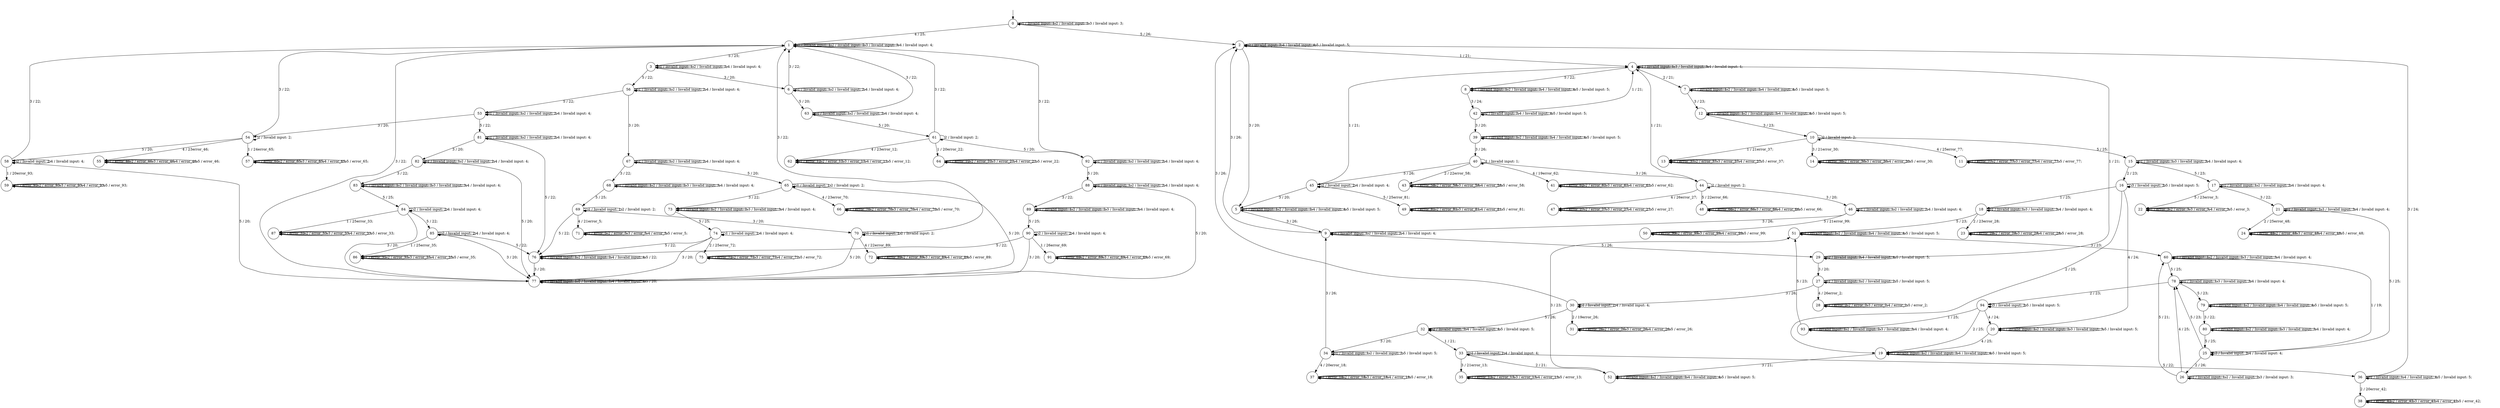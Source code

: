digraph g {
__start0 [label="" shape="none"];

	s0 [shape="circle" label="0"];
	s1 [shape="circle" label="1"];
	s2 [shape="circle" label="2"];
	s3 [shape="circle" label="3"];
	s4 [shape="circle" label="4"];
	s5 [shape="circle" label="5"];
	s6 [shape="circle" label="6"];
	s7 [shape="circle" label="7"];
	s8 [shape="circle" label="8"];
	s9 [shape="circle" label="9"];
	s10 [shape="circle" label="10"];
	s11 [shape="circle" label="11"];
	s12 [shape="circle" label="12"];
	s13 [shape="circle" label="13"];
	s14 [shape="circle" label="14"];
	s15 [shape="circle" label="15"];
	s16 [shape="circle" label="16"];
	s17 [shape="circle" label="17"];
	s18 [shape="circle" label="18"];
	s19 [shape="circle" label="19"];
	s20 [shape="circle" label="20"];
	s21 [shape="circle" label="21"];
	s22 [shape="circle" label="22"];
	s23 [shape="circle" label="23"];
	s24 [shape="circle" label="24"];
	s25 [shape="circle" label="25"];
	s26 [shape="circle" label="26"];
	s27 [shape="circle" label="27"];
	s28 [shape="circle" label="28"];
	s29 [shape="circle" label="29"];
	s30 [shape="circle" label="30"];
	s31 [shape="circle" label="31"];
	s32 [shape="circle" label="32"];
	s33 [shape="circle" label="33"];
	s34 [shape="circle" label="34"];
	s35 [shape="circle" label="35"];
	s36 [shape="circle" label="36"];
	s37 [shape="circle" label="37"];
	s38 [shape="circle" label="38"];
	s39 [shape="circle" label="39"];
	s40 [shape="circle" label="40"];
	s41 [shape="circle" label="41"];
	s42 [shape="circle" label="42"];
	s43 [shape="circle" label="43"];
	s44 [shape="circle" label="44"];
	s45 [shape="circle" label="45"];
	s46 [shape="circle" label="46"];
	s47 [shape="circle" label="47"];
	s48 [shape="circle" label="48"];
	s49 [shape="circle" label="49"];
	s50 [shape="circle" label="50"];
	s51 [shape="circle" label="51"];
	s52 [shape="circle" label="52"];
	s53 [shape="circle" label="53"];
	s54 [shape="circle" label="54"];
	s55 [shape="circle" label="55"];
	s56 [shape="circle" label="56"];
	s57 [shape="circle" label="57"];
	s58 [shape="circle" label="58"];
	s59 [shape="circle" label="59"];
	s60 [shape="circle" label="60"];
	s61 [shape="circle" label="61"];
	s62 [shape="circle" label="62"];
	s63 [shape="circle" label="63"];
	s64 [shape="circle" label="64"];
	s65 [shape="circle" label="65"];
	s66 [shape="circle" label="66"];
	s67 [shape="circle" label="67"];
	s68 [shape="circle" label="68"];
	s69 [shape="circle" label="69"];
	s70 [shape="circle" label="70"];
	s71 [shape="circle" label="71"];
	s72 [shape="circle" label="72"];
	s73 [shape="circle" label="73"];
	s74 [shape="circle" label="74"];
	s75 [shape="circle" label="75"];
	s76 [shape="circle" label="76"];
	s77 [shape="circle" label="77"];
	s78 [shape="circle" label="78"];
	s79 [shape="circle" label="79"];
	s80 [shape="circle" label="80"];
	s81 [shape="circle" label="81"];
	s82 [shape="circle" label="82"];
	s83 [shape="circle" label="83"];
	s84 [shape="circle" label="84"];
	s85 [shape="circle" label="85"];
	s86 [shape="circle" label="86"];
	s87 [shape="circle" label="87"];
	s88 [shape="circle" label="88"];
	s89 [shape="circle" label="89"];
	s90 [shape="circle" label="90"];
	s91 [shape="circle" label="91"];
	s92 [shape="circle" label="92"];
	s93 [shape="circle" label="93"];
	s94 [shape="circle" label="94"];
	s0 -> s0 [label="1 / Invalid input: 1;"];
	s0 -> s0 [label="2 / Invalid input: 2;"];
	s0 -> s0 [label="3 / Invalid input: 3;"];
	s0 -> s1 [label="4 / 25;"];
	s0 -> s2 [label="5 / 26;"];
	s1 -> s1 [label="1 / Invalid input: 1;"];
	s1 -> s1 [label="2 / Invalid input: 2;"];
	s1 -> s1 [label="3 / Invalid input: 3;"];
	s1 -> s1 [label="4 / Invalid input: 4;"];
	s1 -> s3 [label="5 / 25;"];
	s2 -> s4 [label="1 / 21;"];
	s2 -> s2 [label="2 / Invalid input: 2;"];
	s2 -> s5 [label="3 / 20;"];
	s2 -> s2 [label="4 / Invalid input: 4;"];
	s2 -> s2 [label="5 / Invalid input: 5;"];
	s3 -> s3 [label="1 / Invalid input: 1;"];
	s3 -> s3 [label="2 / Invalid input: 2;"];
	s3 -> s6 [label="3 / 20;"];
	s3 -> s3 [label="4 / Invalid input: 4;"];
	s3 -> s56 [label="5 / 22;"];
	s4 -> s4 [label="1 / Invalid input: 1;"];
	s4 -> s7 [label="2 / 21;"];
	s4 -> s4 [label="3 / Invalid input: 3;"];
	s4 -> s4 [label="4 / Invalid input: 4;"];
	s4 -> s8 [label="5 / 22;"];
	s5 -> s5 [label="1 / Invalid input: 1;"];
	s5 -> s5 [label="2 / Invalid input: 2;"];
	s5 -> s9 [label="3 / 26;"];
	s5 -> s5 [label="4 / Invalid input: 4;"];
	s5 -> s5 [label="5 / Invalid input: 5;"];
	s6 -> s6 [label="1 / Invalid input: 1;"];
	s6 -> s6 [label="2 / Invalid input: 2;"];
	s6 -> s1 [label="3 / 22;"];
	s6 -> s6 [label="4 / Invalid input: 4;"];
	s6 -> s63 [label="5 / 20;"];
	s7 -> s7 [label="1 / Invalid input: 1;"];
	s7 -> s7 [label="2 / Invalid input: 2;"];
	s7 -> s12 [label="3 / 23;"];
	s7 -> s7 [label="4 / Invalid input: 4;"];
	s7 -> s7 [label="5 / Invalid input: 5;"];
	s8 -> s8 [label="1 / Invalid input: 1;"];
	s8 -> s8 [label="2 / Invalid input: 2;"];
	s8 -> s42 [label="3 / 24;"];
	s8 -> s8 [label="4 / Invalid input: 4;"];
	s8 -> s8 [label="5 / Invalid input: 5;"];
	s9 -> s9 [label="1 / Invalid input: 1;"];
	s9 -> s9 [label="2 / Invalid input: 2;"];
	s9 -> s2 [label="3 / 26;"];
	s9 -> s9 [label="4 / Invalid input: 4;"];
	s9 -> s29 [label="5 / 26;"];
	s10 -> s13 [label="1 / 21error_37;"];
	s10 -> s10 [label="2 / Invalid input: 2;"];
	s10 -> s14 [label="3 / 21error_30;"];
	s10 -> s11 [label="4 / 25error_77;"];
	s10 -> s15 [label="5 / 25;"];
	s11 -> s11 [label="1 / error_77;"];
	s11 -> s11 [label="2 / error_77;"];
	s11 -> s11 [label="3 / error_77;"];
	s11 -> s11 [label="4 / error_77;"];
	s11 -> s11 [label="5 / error_77;"];
	s12 -> s12 [label="1 / Invalid input: 1;"];
	s12 -> s12 [label="2 / Invalid input: 2;"];
	s12 -> s10 [label="3 / 23;"];
	s12 -> s12 [label="4 / Invalid input: 4;"];
	s12 -> s12 [label="5 / Invalid input: 5;"];
	s13 -> s13 [label="1 / error_37;"];
	s13 -> s13 [label="2 / error_37;"];
	s13 -> s13 [label="3 / error_37;"];
	s13 -> s13 [label="4 / error_37;"];
	s13 -> s13 [label="5 / error_37;"];
	s14 -> s14 [label="1 / error_30;"];
	s14 -> s14 [label="2 / error_30;"];
	s14 -> s14 [label="3 / error_30;"];
	s14 -> s14 [label="4 / error_30;"];
	s14 -> s14 [label="5 / error_30;"];
	s15 -> s15 [label="1 / Invalid input: 1;"];
	s15 -> s16 [label="2 / 23;"];
	s15 -> s15 [label="3 / Invalid input: 3;"];
	s15 -> s15 [label="4 / Invalid input: 4;"];
	s15 -> s17 [label="5 / 23;"];
	s16 -> s18 [label="1 / 25;"];
	s16 -> s19 [label="2 / 25;"];
	s16 -> s16 [label="3 / Invalid input: 3;"];
	s16 -> s20 [label="4 / 24;"];
	s16 -> s16 [label="5 / Invalid input: 5;"];
	s17 -> s17 [label="1 / Invalid input: 1;"];
	s17 -> s17 [label="2 / Invalid input: 2;"];
	s17 -> s21 [label="3 / 22;"];
	s17 -> s17 [label="4 / Invalid input: 4;"];
	s17 -> s22 [label="5 / 23error_3;"];
	s18 -> s18 [label="1 / Invalid input: 1;"];
	s18 -> s23 [label="2 / 23error_28;"];
	s18 -> s18 [label="3 / Invalid input: 3;"];
	s18 -> s18 [label="4 / Invalid input: 4;"];
	s18 -> s51 [label="5 / 23;"];
	s19 -> s19 [label="1 / Invalid input: 1;"];
	s19 -> s19 [label="2 / Invalid input: 2;"];
	s19 -> s52 [label="3 / 21;"];
	s19 -> s19 [label="4 / Invalid input: 4;"];
	s19 -> s19 [label="5 / Invalid input: 5;"];
	s20 -> s20 [label="1 / Invalid input: 1;"];
	s20 -> s20 [label="2 / Invalid input: 2;"];
	s20 -> s20 [label="3 / Invalid input: 3;"];
	s20 -> s19 [label="4 / 25;"];
	s20 -> s20 [label="5 / Invalid input: 5;"];
	s21 -> s21 [label="1 / Invalid input: 1;"];
	s21 -> s24 [label="2 / 25error_48;"];
	s21 -> s21 [label="3 / Invalid input: 3;"];
	s21 -> s21 [label="4 / Invalid input: 4;"];
	s21 -> s25 [label="5 / 25;"];
	s22 -> s22 [label="1 / error_3;"];
	s22 -> s22 [label="2 / error_3;"];
	s22 -> s22 [label="3 / error_3;"];
	s22 -> s22 [label="4 / error_3;"];
	s22 -> s22 [label="5 / error_3;"];
	s23 -> s23 [label="1 / error_28;"];
	s23 -> s23 [label="2 / error_28;"];
	s23 -> s23 [label="3 / error_28;"];
	s23 -> s23 [label="4 / error_28;"];
	s23 -> s23 [label="5 / error_28;"];
	s24 -> s24 [label="1 / error_48;"];
	s24 -> s24 [label="2 / error_48;"];
	s24 -> s24 [label="3 / error_48;"];
	s24 -> s24 [label="4 / error_48;"];
	s24 -> s24 [label="5 / error_48;"];
	s25 -> s60 [label="1 / 19;"];
	s25 -> s26 [label="2 / 26;"];
	s25 -> s25 [label="3 / Invalid input: 3;"];
	s25 -> s25 [label="4 / Invalid input: 4;"];
	s25 -> s78 [label="5 / 23;"];
	s26 -> s26 [label="1 / Invalid input: 1;"];
	s26 -> s26 [label="2 / Invalid input: 2;"];
	s26 -> s26 [label="3 / Invalid input: 3;"];
	s26 -> s78 [label="4 / 25;"];
	s26 -> s60 [label="5 / 21;"];
	s27 -> s27 [label="1 / Invalid input: 1;"];
	s27 -> s27 [label="2 / Invalid input: 2;"];
	s27 -> s30 [label="3 / 26;"];
	s27 -> s28 [label="4 / 26error_2;"];
	s27 -> s27 [label="5 / Invalid input: 5;"];
	s28 -> s28 [label="1 / error_2;"];
	s28 -> s28 [label="2 / error_2;"];
	s28 -> s28 [label="3 / error_2;"];
	s28 -> s28 [label="4 / error_2;"];
	s28 -> s28 [label="5 / error_2;"];
	s29 -> s4 [label="1 / 21;"];
	s29 -> s29 [label="2 / Invalid input: 2;"];
	s29 -> s27 [label="3 / 20;"];
	s29 -> s29 [label="4 / Invalid input: 4;"];
	s29 -> s29 [label="5 / Invalid input: 5;"];
	s30 -> s30 [label="1 / Invalid input: 1;"];
	s30 -> s31 [label="2 / 19error_26;"];
	s30 -> s2 [label="3 / 26;"];
	s30 -> s30 [label="4 / Invalid input: 4;"];
	s30 -> s32 [label="5 / 26;"];
	s31 -> s31 [label="1 / error_26;"];
	s31 -> s31 [label="2 / error_26;"];
	s31 -> s31 [label="3 / error_26;"];
	s31 -> s31 [label="4 / error_26;"];
	s31 -> s31 [label="5 / error_26;"];
	s32 -> s33 [label="1 / 21;"];
	s32 -> s32 [label="2 / Invalid input: 2;"];
	s32 -> s34 [label="3 / 20;"];
	s32 -> s32 [label="4 / Invalid input: 4;"];
	s32 -> s32 [label="5 / Invalid input: 5;"];
	s33 -> s33 [label="1 / Invalid input: 1;"];
	s33 -> s52 [label="2 / 21;"];
	s33 -> s35 [label="3 / 21error_13;"];
	s33 -> s33 [label="4 / Invalid input: 4;"];
	s33 -> s36 [label="5 / 22;"];
	s34 -> s34 [label="1 / Invalid input: 1;"];
	s34 -> s34 [label="2 / Invalid input: 2;"];
	s34 -> s9 [label="3 / 26;"];
	s34 -> s37 [label="4 / 20error_18;"];
	s34 -> s34 [label="5 / Invalid input: 5;"];
	s35 -> s35 [label="1 / error_13;"];
	s35 -> s35 [label="2 / error_13;"];
	s35 -> s35 [label="3 / error_13;"];
	s35 -> s35 [label="4 / error_13;"];
	s35 -> s35 [label="5 / error_13;"];
	s36 -> s36 [label="1 / Invalid input: 1;"];
	s36 -> s38 [label="2 / 20error_42;"];
	s36 -> s2 [label="3 / 24;"];
	s36 -> s36 [label="4 / Invalid input: 4;"];
	s36 -> s36 [label="5 / Invalid input: 5;"];
	s37 -> s37 [label="1 / error_18;"];
	s37 -> s37 [label="2 / error_18;"];
	s37 -> s37 [label="3 / error_18;"];
	s37 -> s37 [label="4 / error_18;"];
	s37 -> s37 [label="5 / error_18;"];
	s38 -> s38 [label="1 / error_42;"];
	s38 -> s38 [label="2 / error_42;"];
	s38 -> s38 [label="3 / error_42;"];
	s38 -> s38 [label="4 / error_42;"];
	s38 -> s38 [label="5 / error_42;"];
	s39 -> s39 [label="1 / Invalid input: 1;"];
	s39 -> s39 [label="2 / Invalid input: 2;"];
	s39 -> s40 [label="3 / 26;"];
	s39 -> s39 [label="4 / Invalid input: 4;"];
	s39 -> s39 [label="5 / Invalid input: 5;"];
	s40 -> s40 [label="1 / Invalid input: 1;"];
	s40 -> s43 [label="2 / 22error_58;"];
	s40 -> s44 [label="3 / 26;"];
	s40 -> s41 [label="4 / 19error_62;"];
	s40 -> s45 [label="5 / 26;"];
	s41 -> s41 [label="1 / error_62;"];
	s41 -> s41 [label="2 / error_62;"];
	s41 -> s41 [label="3 / error_62;"];
	s41 -> s41 [label="4 / error_62;"];
	s41 -> s41 [label="5 / error_62;"];
	s42 -> s4 [label="1 / 21;"];
	s42 -> s42 [label="2 / Invalid input: 2;"];
	s42 -> s39 [label="3 / 20;"];
	s42 -> s42 [label="4 / Invalid input: 4;"];
	s42 -> s42 [label="5 / Invalid input: 5;"];
	s43 -> s43 [label="1 / error_58;"];
	s43 -> s43 [label="2 / error_58;"];
	s43 -> s43 [label="3 / error_58;"];
	s43 -> s43 [label="4 / error_58;"];
	s43 -> s43 [label="5 / error_58;"];
	s44 -> s4 [label="1 / 21;"];
	s44 -> s44 [label="2 / Invalid input: 2;"];
	s44 -> s46 [label="3 / 20;"];
	s44 -> s47 [label="4 / 26error_27;"];
	s44 -> s48 [label="5 / 22error_66;"];
	s45 -> s4 [label="1 / 21;"];
	s45 -> s45 [label="2 / Invalid input: 2;"];
	s45 -> s5 [label="3 / 20;"];
	s45 -> s45 [label="4 / Invalid input: 4;"];
	s45 -> s49 [label="5 / 25error_81;"];
	s46 -> s46 [label="1 / Invalid input: 1;"];
	s46 -> s46 [label="2 / Invalid input: 2;"];
	s46 -> s9 [label="3 / 26;"];
	s46 -> s46 [label="4 / Invalid input: 4;"];
	s46 -> s50 [label="5 / 21error_99;"];
	s47 -> s47 [label="1 / error_27;"];
	s47 -> s47 [label="2 / error_27;"];
	s47 -> s47 [label="3 / error_27;"];
	s47 -> s47 [label="4 / error_27;"];
	s47 -> s47 [label="5 / error_27;"];
	s48 -> s48 [label="1 / error_66;"];
	s48 -> s48 [label="2 / error_66;"];
	s48 -> s48 [label="3 / error_66;"];
	s48 -> s48 [label="4 / error_66;"];
	s48 -> s48 [label="5 / error_66;"];
	s49 -> s49 [label="1 / error_81;"];
	s49 -> s49 [label="2 / error_81;"];
	s49 -> s49 [label="3 / error_81;"];
	s49 -> s49 [label="4 / error_81;"];
	s49 -> s49 [label="5 / error_81;"];
	s50 -> s50 [label="1 / error_99;"];
	s50 -> s50 [label="2 / error_99;"];
	s50 -> s50 [label="3 / error_99;"];
	s50 -> s50 [label="4 / error_99;"];
	s50 -> s50 [label="5 / error_99;"];
	s51 -> s51 [label="1 / Invalid input: 1;"];
	s51 -> s51 [label="2 / Invalid input: 2;"];
	s51 -> s60 [label="3 / 23;"];
	s51 -> s51 [label="4 / Invalid input: 4;"];
	s51 -> s51 [label="5 / Invalid input: 5;"];
	s52 -> s52 [label="1 / Invalid input: 1;"];
	s52 -> s52 [label="2 / Invalid input: 2;"];
	s52 -> s51 [label="3 / 23;"];
	s52 -> s52 [label="4 / Invalid input: 4;"];
	s52 -> s52 [label="5 / Invalid input: 5;"];
	s53 -> s53 [label="1 / Invalid input: 1;"];
	s53 -> s53 [label="2 / Invalid input: 2;"];
	s53 -> s54 [label="3 / 20;"];
	s53 -> s53 [label="4 / Invalid input: 4;"];
	s53 -> s81 [label="5 / 22;"];
	s54 -> s57 [label="1 / 24error_65;"];
	s54 -> s54 [label="2 / Invalid input: 2;"];
	s54 -> s1 [label="3 / 22;"];
	s54 -> s55 [label="4 / 23error_46;"];
	s54 -> s58 [label="5 / 20;"];
	s55 -> s55 [label="1 / error_46;"];
	s55 -> s55 [label="2 / error_46;"];
	s55 -> s55 [label="3 / error_46;"];
	s55 -> s55 [label="4 / error_46;"];
	s55 -> s55 [label="5 / error_46;"];
	s56 -> s56 [label="1 / Invalid input: 1;"];
	s56 -> s56 [label="2 / Invalid input: 2;"];
	s56 -> s67 [label="3 / 20;"];
	s56 -> s56 [label="4 / Invalid input: 4;"];
	s56 -> s53 [label="5 / 22;"];
	s57 -> s57 [label="1 / error_65;"];
	s57 -> s57 [label="2 / error_65;"];
	s57 -> s57 [label="3 / error_65;"];
	s57 -> s57 [label="4 / error_65;"];
	s57 -> s57 [label="5 / error_65;"];
	s58 -> s59 [label="1 / 20error_93;"];
	s58 -> s58 [label="2 / Invalid input: 2;"];
	s58 -> s1 [label="3 / 22;"];
	s58 -> s58 [label="4 / Invalid input: 4;"];
	s58 -> s77 [label="5 / 20;"];
	s59 -> s59 [label="1 / error_93;"];
	s59 -> s59 [label="2 / error_93;"];
	s59 -> s59 [label="3 / error_93;"];
	s59 -> s59 [label="4 / error_93;"];
	s59 -> s59 [label="5 / error_93;"];
	s60 -> s60 [label="1 / Invalid input: 1;"];
	s60 -> s60 [label="2 / Invalid input: 2;"];
	s60 -> s60 [label="3 / Invalid input: 3;"];
	s60 -> s60 [label="4 / Invalid input: 4;"];
	s60 -> s78 [label="5 / 25;"];
	s61 -> s64 [label="1 / 20error_22;"];
	s61 -> s61 [label="2 / Invalid input: 2;"];
	s61 -> s1 [label="3 / 22;"];
	s61 -> s62 [label="4 / 23error_12;"];
	s61 -> s92 [label="5 / 20;"];
	s62 -> s62 [label="1 / error_12;"];
	s62 -> s62 [label="2 / error_12;"];
	s62 -> s62 [label="3 / error_12;"];
	s62 -> s62 [label="4 / error_12;"];
	s62 -> s62 [label="5 / error_12;"];
	s63 -> s63 [label="1 / Invalid input: 1;"];
	s63 -> s63 [label="2 / Invalid input: 2;"];
	s63 -> s1 [label="3 / 22;"];
	s63 -> s63 [label="4 / Invalid input: 4;"];
	s63 -> s61 [label="5 / 20;"];
	s64 -> s64 [label="1 / error_22;"];
	s64 -> s64 [label="2 / error_22;"];
	s64 -> s64 [label="3 / error_22;"];
	s64 -> s64 [label="4 / error_22;"];
	s64 -> s64 [label="5 / error_22;"];
	s65 -> s65 [label="1 / Invalid input: 1;"];
	s65 -> s65 [label="2 / Invalid input: 2;"];
	s65 -> s73 [label="3 / 22;"];
	s65 -> s66 [label="4 / 23error_70;"];
	s65 -> s77 [label="5 / 20;"];
	s66 -> s66 [label="1 / error_70;"];
	s66 -> s66 [label="2 / error_70;"];
	s66 -> s66 [label="3 / error_70;"];
	s66 -> s66 [label="4 / error_70;"];
	s66 -> s66 [label="5 / error_70;"];
	s67 -> s67 [label="1 / Invalid input: 1;"];
	s67 -> s67 [label="2 / Invalid input: 2;"];
	s67 -> s68 [label="3 / 22;"];
	s67 -> s67 [label="4 / Invalid input: 4;"];
	s67 -> s65 [label="5 / 20;"];
	s68 -> s68 [label="1 / Invalid input: 1;"];
	s68 -> s68 [label="2 / Invalid input: 2;"];
	s68 -> s68 [label="3 / Invalid input: 3;"];
	s68 -> s68 [label="4 / Invalid input: 4;"];
	s68 -> s69 [label="5 / 25;"];
	s69 -> s69 [label="1 / Invalid input: 1;"];
	s69 -> s69 [label="2 / Invalid input: 2;"];
	s69 -> s70 [label="3 / 20;"];
	s69 -> s71 [label="4 / 21error_5;"];
	s69 -> s76 [label="5 / 22;"];
	s70 -> s70 [label="1 / Invalid input: 1;"];
	s70 -> s70 [label="2 / Invalid input: 2;"];
	s70 -> s1 [label="3 / 22;"];
	s70 -> s72 [label="4 / 22error_89;"];
	s70 -> s77 [label="5 / 20;"];
	s71 -> s71 [label="1 / error_5;"];
	s71 -> s71 [label="2 / error_5;"];
	s71 -> s71 [label="3 / error_5;"];
	s71 -> s71 [label="4 / error_5;"];
	s71 -> s71 [label="5 / error_5;"];
	s72 -> s72 [label="1 / error_89;"];
	s72 -> s72 [label="2 / error_89;"];
	s72 -> s72 [label="3 / error_89;"];
	s72 -> s72 [label="4 / error_89;"];
	s72 -> s72 [label="5 / error_89;"];
	s73 -> s73 [label="1 / Invalid input: 1;"];
	s73 -> s73 [label="2 / Invalid input: 2;"];
	s73 -> s73 [label="3 / Invalid input: 3;"];
	s73 -> s73 [label="4 / Invalid input: 4;"];
	s73 -> s74 [label="5 / 25;"];
	s74 -> s74 [label="1 / Invalid input: 1;"];
	s74 -> s75 [label="2 / 25error_72;"];
	s74 -> s77 [label="3 / 20;"];
	s74 -> s74 [label="4 / Invalid input: 4;"];
	s74 -> s76 [label="5 / 22;"];
	s75 -> s75 [label="1 / error_72;"];
	s75 -> s75 [label="2 / error_72;"];
	s75 -> s75 [label="3 / error_72;"];
	s75 -> s75 [label="4 / error_72;"];
	s75 -> s75 [label="5 / error_72;"];
	s76 -> s76 [label="1 / Invalid input: 1;"];
	s76 -> s76 [label="2 / Invalid input: 2;"];
	s76 -> s77 [label="3 / 20;"];
	s76 -> s76 [label="4 / Invalid input: 4;"];
	s76 -> s76 [label="5 / 22;"];
	s77 -> s77 [label="1 / Invalid input: 1;"];
	s77 -> s77 [label="2 / Invalid input: 2;"];
	s77 -> s1 [label="3 / 22;"];
	s77 -> s77 [label="4 / Invalid input: 4;"];
	s77 -> s77 [label="5 / 20;"];
	s78 -> s78 [label="1 / Invalid input: 1;"];
	s78 -> s94 [label="2 / 23;"];
	s78 -> s78 [label="3 / Invalid input: 3;"];
	s78 -> s78 [label="4 / Invalid input: 4;"];
	s78 -> s79 [label="5 / 23;"];
	s79 -> s79 [label="1 / Invalid input: 1;"];
	s79 -> s79 [label="2 / Invalid input: 2;"];
	s79 -> s80 [label="3 / 22;"];
	s79 -> s79 [label="4 / Invalid input: 4;"];
	s79 -> s79 [label="5 / Invalid input: 5;"];
	s80 -> s80 [label="1 / Invalid input: 1;"];
	s80 -> s80 [label="2 / Invalid input: 2;"];
	s80 -> s80 [label="3 / Invalid input: 3;"];
	s80 -> s80 [label="4 / Invalid input: 4;"];
	s80 -> s25 [label="5 / 25;"];
	s81 -> s81 [label="1 / Invalid input: 1;"];
	s81 -> s81 [label="2 / Invalid input: 2;"];
	s81 -> s82 [label="3 / 20;"];
	s81 -> s81 [label="4 / Invalid input: 4;"];
	s81 -> s76 [label="5 / 22;"];
	s82 -> s82 [label="1 / Invalid input: 1;"];
	s82 -> s82 [label="2 / Invalid input: 2;"];
	s82 -> s83 [label="3 / 22;"];
	s82 -> s82 [label="4 / Invalid input: 4;"];
	s82 -> s77 [label="5 / 20;"];
	s83 -> s83 [label="1 / Invalid input: 1;"];
	s83 -> s83 [label="2 / Invalid input: 2;"];
	s83 -> s83 [label="3 / Invalid input: 3;"];
	s83 -> s83 [label="4 / Invalid input: 4;"];
	s83 -> s84 [label="5 / 25;"];
	s84 -> s87 [label="1 / 25error_33;"];
	s84 -> s84 [label="2 / Invalid input: 2;"];
	s84 -> s77 [label="3 / 20;"];
	s84 -> s84 [label="4 / Invalid input: 4;"];
	s84 -> s85 [label="5 / 22;"];
	s85 -> s86 [label="1 / 25error_35;"];
	s85 -> s85 [label="2 / Invalid input: 2;"];
	s85 -> s77 [label="3 / 20;"];
	s85 -> s85 [label="4 / Invalid input: 4;"];
	s85 -> s76 [label="5 / 22;"];
	s86 -> s86 [label="1 / error_35;"];
	s86 -> s86 [label="2 / error_35;"];
	s86 -> s86 [label="3 / error_35;"];
	s86 -> s86 [label="4 / error_35;"];
	s86 -> s86 [label="5 / error_35;"];
	s87 -> s87 [label="1 / error_33;"];
	s87 -> s87 [label="2 / error_33;"];
	s87 -> s87 [label="3 / error_33;"];
	s87 -> s87 [label="4 / error_33;"];
	s87 -> s87 [label="5 / error_33;"];
	s88 -> s88 [label="1 / Invalid input: 1;"];
	s88 -> s88 [label="2 / Invalid input: 2;"];
	s88 -> s89 [label="3 / 22;"];
	s88 -> s88 [label="4 / Invalid input: 4;"];
	s88 -> s77 [label="5 / 20;"];
	s89 -> s89 [label="1 / Invalid input: 1;"];
	s89 -> s89 [label="2 / Invalid input: 2;"];
	s89 -> s89 [label="3 / Invalid input: 3;"];
	s89 -> s89 [label="4 / Invalid input: 4;"];
	s89 -> s90 [label="5 / 25;"];
	s90 -> s91 [label="1 / 26error_69;"];
	s90 -> s90 [label="2 / Invalid input: 2;"];
	s90 -> s77 [label="3 / 20;"];
	s90 -> s90 [label="4 / Invalid input: 4;"];
	s90 -> s76 [label="5 / 22;"];
	s91 -> s91 [label="1 / error_69;"];
	s91 -> s91 [label="2 / error_69;"];
	s91 -> s91 [label="3 / error_69;"];
	s91 -> s91 [label="4 / error_69;"];
	s91 -> s91 [label="5 / error_69;"];
	s92 -> s92 [label="1 / Invalid input: 1;"];
	s92 -> s92 [label="2 / Invalid input: 2;"];
	s92 -> s1 [label="3 / 22;"];
	s92 -> s92 [label="4 / Invalid input: 4;"];
	s92 -> s88 [label="5 / 20;"];
	s93 -> s93 [label="1 / Invalid input: 1;"];
	s93 -> s93 [label="2 / Invalid input: 2;"];
	s93 -> s93 [label="3 / Invalid input: 3;"];
	s93 -> s93 [label="4 / Invalid input: 4;"];
	s93 -> s51 [label="5 / 23;"];
	s94 -> s93 [label="1 / 25;"];
	s94 -> s19 [label="2 / 25;"];
	s94 -> s94 [label="3 / Invalid input: 3;"];
	s94 -> s20 [label="4 / 24;"];
	s94 -> s94 [label="5 / Invalid input: 5;"];

__start0 -> s0;
}
